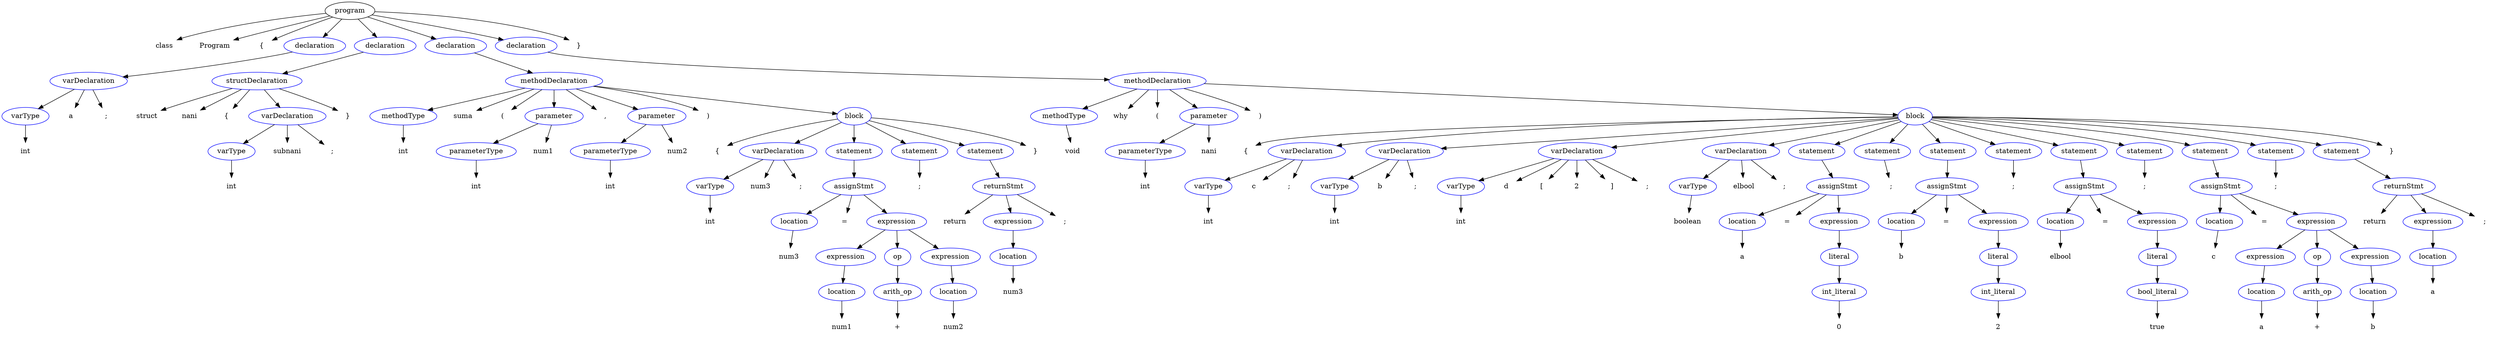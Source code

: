 // tree.gv
digraph Tree {
	0 [label=program]
	1 [label=class color=white]
	0 -> 1
	2 [label=Program color=white]
	0 -> 2
	3 [label="{" color=white]
	0 -> 3
	4 [label=declaration color=blue]
	0 -> 4
	5 [label=varDeclaration color=blue]
	4 -> 5
	6 [label=varType color=blue]
	5 -> 6
	7 [label=int color=white]
	6 -> 7
	8 [label=a color=white]
	5 -> 8
	9 [label=";" color=white]
	5 -> 9
	10 [label=declaration color=blue]
	0 -> 10
	11 [label=structDeclaration color=blue]
	10 -> 11
	12 [label=struct color=white]
	11 -> 12
	13 [label=nani color=white]
	11 -> 13
	14 [label="{" color=white]
	11 -> 14
	15 [label=varDeclaration color=blue]
	11 -> 15
	16 [label=varType color=blue]
	15 -> 16
	17 [label=int color=white]
	16 -> 17
	18 [label=subnani color=white]
	15 -> 18
	19 [label=";" color=white]
	15 -> 19
	20 [label="}" color=white]
	11 -> 20
	21 [label=declaration color=blue]
	0 -> 21
	22 [label=methodDeclaration color=blue]
	21 -> 22
	23 [label=methodType color=blue]
	22 -> 23
	24 [label=int color=white]
	23 -> 24
	25 [label=suma color=white]
	22 -> 25
	26 [label="(" color=white]
	22 -> 26
	27 [label=parameter color=blue]
	22 -> 27
	28 [label=parameterType color=blue]
	27 -> 28
	29 [label=int color=white]
	28 -> 29
	30 [label=num1 color=white]
	27 -> 30
	31 [label="," color=white]
	22 -> 31
	32 [label=parameter color=blue]
	22 -> 32
	33 [label=parameterType color=blue]
	32 -> 33
	34 [label=int color=white]
	33 -> 34
	35 [label=num2 color=white]
	32 -> 35
	36 [label=")" color=white]
	22 -> 36
	37 [label=block color=blue]
	22 -> 37
	38 [label="{" color=white]
	37 -> 38
	39 [label=varDeclaration color=blue]
	37 -> 39
	40 [label=varType color=blue]
	39 -> 40
	41 [label=int color=white]
	40 -> 41
	42 [label=num3 color=white]
	39 -> 42
	43 [label=";" color=white]
	39 -> 43
	44 [label=statement color=blue]
	37 -> 44
	45 [label=assignStmt color=blue]
	44 -> 45
	46 [label=location color=blue]
	45 -> 46
	47 [label=num3 color=white]
	46 -> 47
	48 [label="=" color=white]
	45 -> 48
	49 [label=expression color=blue]
	45 -> 49
	50 [label=expression color=blue]
	49 -> 50
	51 [label=location color=blue]
	50 -> 51
	52 [label=num1 color=white]
	51 -> 52
	53 [label=op color=blue]
	49 -> 53
	54 [label=arith_op color=blue]
	53 -> 54
	55 [label="+" color=white]
	54 -> 55
	56 [label=expression color=blue]
	49 -> 56
	57 [label=location color=blue]
	56 -> 57
	58 [label=num2 color=white]
	57 -> 58
	59 [label=statement color=blue]
	37 -> 59
	60 [label=";" color=white]
	59 -> 60
	61 [label=statement color=blue]
	37 -> 61
	62 [label=returnStmt color=blue]
	61 -> 62
	63 [label=return color=white]
	62 -> 63
	64 [label=expression color=blue]
	62 -> 64
	65 [label=location color=blue]
	64 -> 65
	66 [label=num3 color=white]
	65 -> 66
	67 [label=";" color=white]
	62 -> 67
	68 [label="}" color=white]
	37 -> 68
	69 [label=declaration color=blue]
	0 -> 69
	70 [label=methodDeclaration color=blue]
	69 -> 70
	71 [label=methodType color=blue]
	70 -> 71
	72 [label=void color=white]
	71 -> 72
	73 [label=why color=white]
	70 -> 73
	74 [label="(" color=white]
	70 -> 74
	75 [label=parameter color=blue]
	70 -> 75
	76 [label=parameterType color=blue]
	75 -> 76
	77 [label=int color=white]
	76 -> 77
	78 [label=nani color=white]
	75 -> 78
	79 [label=")" color=white]
	70 -> 79
	80 [label=block color=blue]
	70 -> 80
	81 [label="{" color=white]
	80 -> 81
	82 [label=varDeclaration color=blue]
	80 -> 82
	83 [label=varType color=blue]
	82 -> 83
	84 [label=int color=white]
	83 -> 84
	85 [label=c color=white]
	82 -> 85
	86 [label=";" color=white]
	82 -> 86
	87 [label=varDeclaration color=blue]
	80 -> 87
	88 [label=varType color=blue]
	87 -> 88
	89 [label=int color=white]
	88 -> 89
	90 [label=b color=white]
	87 -> 90
	91 [label=";" color=white]
	87 -> 91
	92 [label=varDeclaration color=blue]
	80 -> 92
	93 [label=varType color=blue]
	92 -> 93
	94 [label=int color=white]
	93 -> 94
	95 [label=d color=white]
	92 -> 95
	96 [label="[" color=white]
	92 -> 96
	97 [label=2 color=white]
	92 -> 97
	98 [label="]" color=white]
	92 -> 98
	99 [label=";" color=white]
	92 -> 99
	100 [label=varDeclaration color=blue]
	80 -> 100
	101 [label=varType color=blue]
	100 -> 101
	102 [label=boolean color=white]
	101 -> 102
	103 [label=elbool color=white]
	100 -> 103
	104 [label=";" color=white]
	100 -> 104
	105 [label=statement color=blue]
	80 -> 105
	106 [label=assignStmt color=blue]
	105 -> 106
	107 [label=location color=blue]
	106 -> 107
	108 [label=a color=white]
	107 -> 108
	109 [label="=" color=white]
	106 -> 109
	110 [label=expression color=blue]
	106 -> 110
	111 [label=literal color=blue]
	110 -> 111
	112 [label=int_literal color=blue]
	111 -> 112
	113 [label=0 color=white]
	112 -> 113
	114 [label=statement color=blue]
	80 -> 114
	115 [label=";" color=white]
	114 -> 115
	116 [label=statement color=blue]
	80 -> 116
	117 [label=assignStmt color=blue]
	116 -> 117
	118 [label=location color=blue]
	117 -> 118
	119 [label=b color=white]
	118 -> 119
	120 [label="=" color=white]
	117 -> 120
	121 [label=expression color=blue]
	117 -> 121
	122 [label=literal color=blue]
	121 -> 122
	123 [label=int_literal color=blue]
	122 -> 123
	124 [label=2 color=white]
	123 -> 124
	125 [label=statement color=blue]
	80 -> 125
	126 [label=";" color=white]
	125 -> 126
	127 [label=statement color=blue]
	80 -> 127
	128 [label=assignStmt color=blue]
	127 -> 128
	129 [label=location color=blue]
	128 -> 129
	130 [label=elbool color=white]
	129 -> 130
	131 [label="=" color=white]
	128 -> 131
	132 [label=expression color=blue]
	128 -> 132
	133 [label=literal color=blue]
	132 -> 133
	134 [label=bool_literal color=blue]
	133 -> 134
	135 [label=true color=white]
	134 -> 135
	136 [label=statement color=blue]
	80 -> 136
	137 [label=";" color=white]
	136 -> 137
	138 [label=statement color=blue]
	80 -> 138
	139 [label=assignStmt color=blue]
	138 -> 139
	140 [label=location color=blue]
	139 -> 140
	141 [label=c color=white]
	140 -> 141
	142 [label="=" color=white]
	139 -> 142
	143 [label=expression color=blue]
	139 -> 143
	144 [label=expression color=blue]
	143 -> 144
	145 [label=location color=blue]
	144 -> 145
	146 [label=a color=white]
	145 -> 146
	147 [label=op color=blue]
	143 -> 147
	148 [label=arith_op color=blue]
	147 -> 148
	149 [label="+" color=white]
	148 -> 149
	150 [label=expression color=blue]
	143 -> 150
	151 [label=location color=blue]
	150 -> 151
	152 [label=b color=white]
	151 -> 152
	153 [label=statement color=blue]
	80 -> 153
	154 [label=";" color=white]
	153 -> 154
	155 [label=statement color=blue]
	80 -> 155
	156 [label=returnStmt color=blue]
	155 -> 156
	157 [label=return color=white]
	156 -> 157
	158 [label=expression color=blue]
	156 -> 158
	159 [label=location color=blue]
	158 -> 159
	160 [label=a color=white]
	159 -> 160
	161 [label=";" color=white]
	156 -> 161
	162 [label="}" color=white]
	80 -> 162
	163 [label="}" color=white]
	0 -> 163
}
